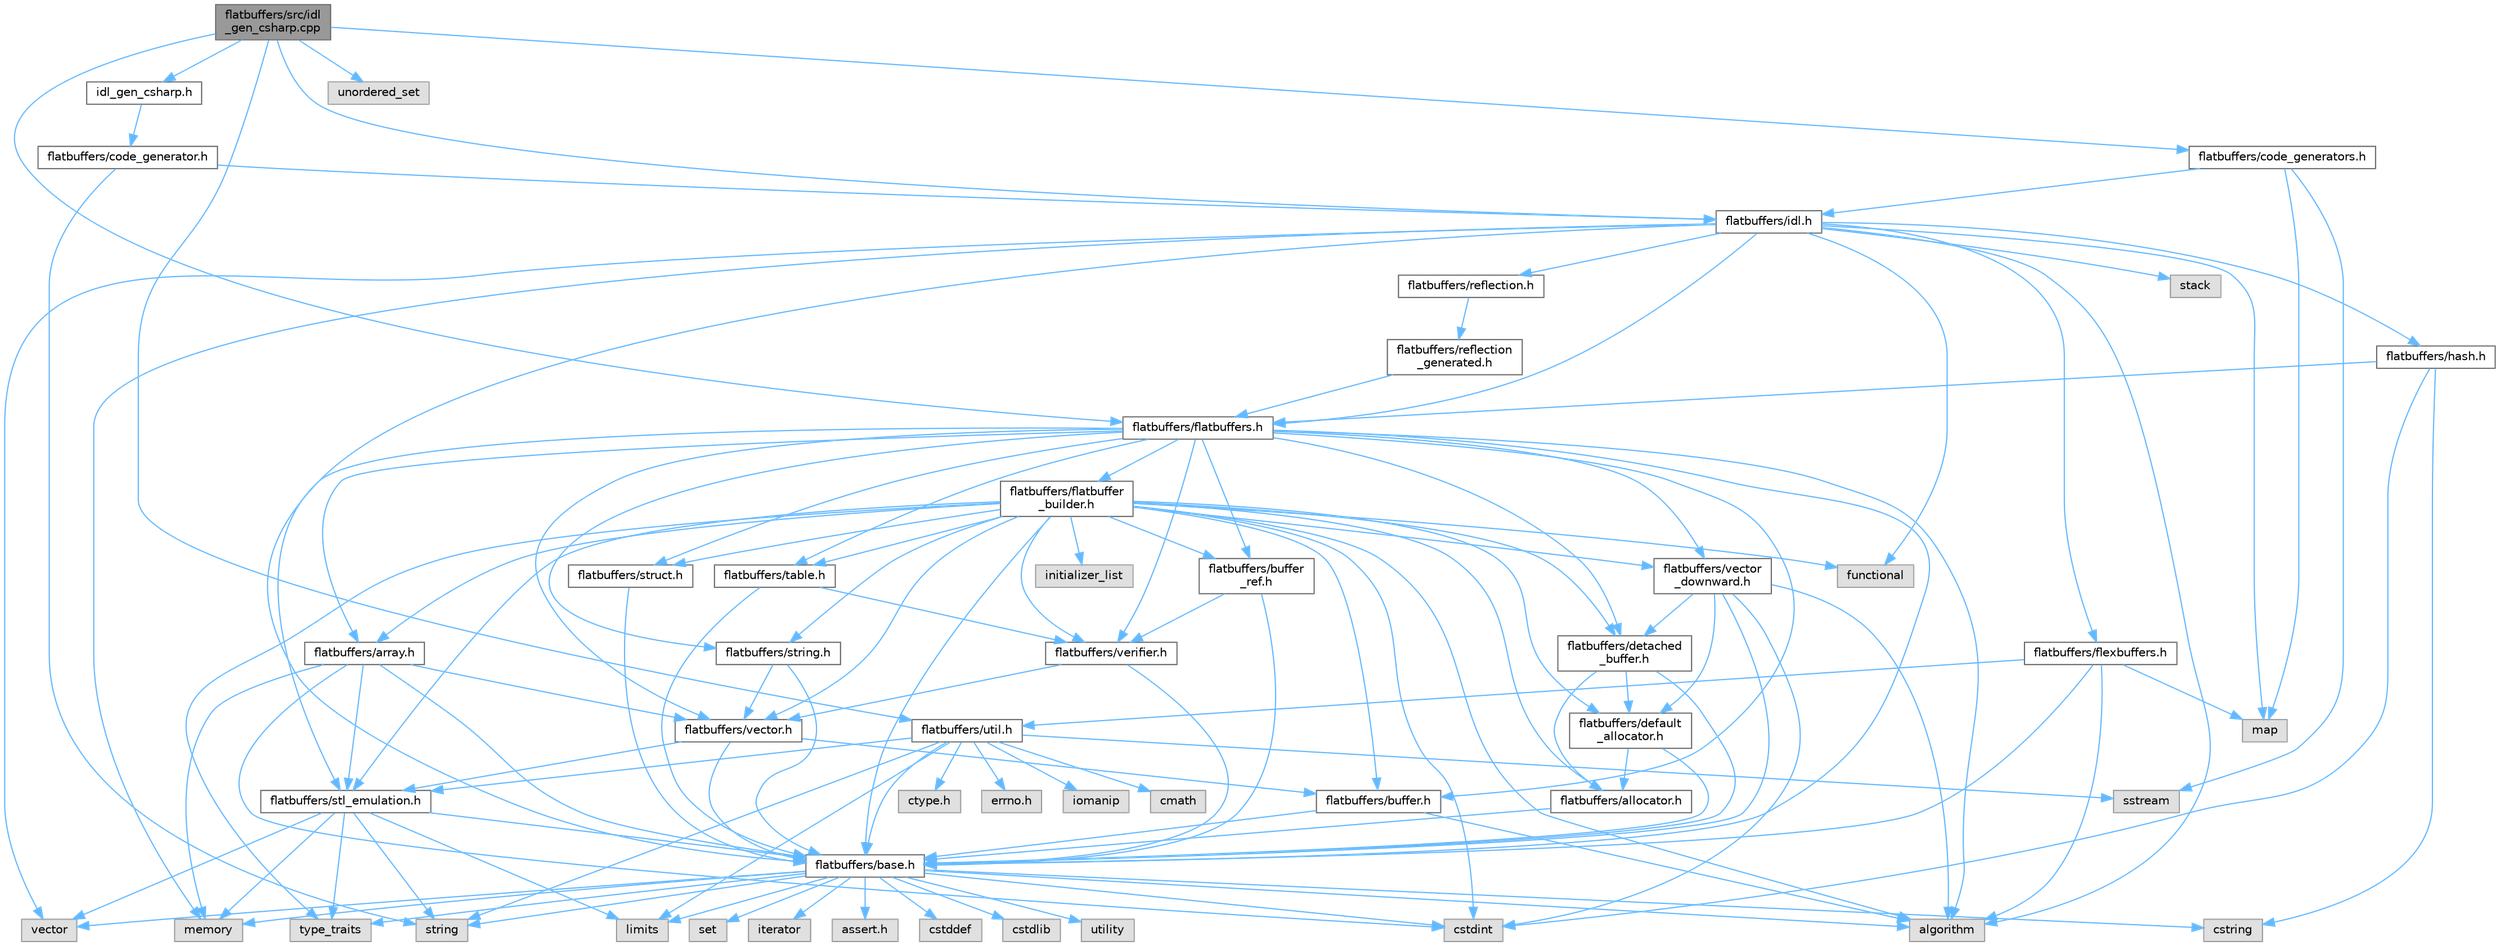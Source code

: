 digraph "flatbuffers/src/idl_gen_csharp.cpp"
{
 // LATEX_PDF_SIZE
  bgcolor="transparent";
  edge [fontname=Helvetica,fontsize=10,labelfontname=Helvetica,labelfontsize=10];
  node [fontname=Helvetica,fontsize=10,shape=box,height=0.2,width=0.4];
  Node1 [id="Node000001",label="flatbuffers/src/idl\l_gen_csharp.cpp",height=0.2,width=0.4,color="gray40", fillcolor="grey60", style="filled", fontcolor="black",tooltip=" "];
  Node1 -> Node2 [id="edge125_Node000001_Node000002",color="steelblue1",style="solid",tooltip=" "];
  Node2 [id="Node000002",label="idl_gen_csharp.h",height=0.2,width=0.4,color="grey40", fillcolor="white", style="filled",URL="$idl__gen__csharp_8h.html",tooltip=" "];
  Node2 -> Node3 [id="edge126_Node000002_Node000003",color="steelblue1",style="solid",tooltip=" "];
  Node3 [id="Node000003",label="flatbuffers/code_generator.h",height=0.2,width=0.4,color="grey40", fillcolor="white", style="filled",URL="$code__generator_8h.html",tooltip=" "];
  Node3 -> Node4 [id="edge127_Node000003_Node000004",color="steelblue1",style="solid",tooltip=" "];
  Node4 [id="Node000004",label="string",height=0.2,width=0.4,color="grey60", fillcolor="#E0E0E0", style="filled",tooltip=" "];
  Node3 -> Node5 [id="edge128_Node000003_Node000005",color="steelblue1",style="solid",tooltip=" "];
  Node5 [id="Node000005",label="flatbuffers/idl.h",height=0.2,width=0.4,color="grey40", fillcolor="white", style="filled",URL="$idl_8h.html",tooltip=" "];
  Node5 -> Node6 [id="edge129_Node000005_Node000006",color="steelblue1",style="solid",tooltip=" "];
  Node6 [id="Node000006",label="algorithm",height=0.2,width=0.4,color="grey60", fillcolor="#E0E0E0", style="filled",tooltip=" "];
  Node5 -> Node7 [id="edge130_Node000005_Node000007",color="steelblue1",style="solid",tooltip=" "];
  Node7 [id="Node000007",label="functional",height=0.2,width=0.4,color="grey60", fillcolor="#E0E0E0", style="filled",tooltip=" "];
  Node5 -> Node8 [id="edge131_Node000005_Node000008",color="steelblue1",style="solid",tooltip=" "];
  Node8 [id="Node000008",label="map",height=0.2,width=0.4,color="grey60", fillcolor="#E0E0E0", style="filled",tooltip=" "];
  Node5 -> Node9 [id="edge132_Node000005_Node000009",color="steelblue1",style="solid",tooltip=" "];
  Node9 [id="Node000009",label="memory",height=0.2,width=0.4,color="grey60", fillcolor="#E0E0E0", style="filled",tooltip=" "];
  Node5 -> Node10 [id="edge133_Node000005_Node000010",color="steelblue1",style="solid",tooltip=" "];
  Node10 [id="Node000010",label="stack",height=0.2,width=0.4,color="grey60", fillcolor="#E0E0E0", style="filled",tooltip=" "];
  Node5 -> Node11 [id="edge134_Node000005_Node000011",color="steelblue1",style="solid",tooltip=" "];
  Node11 [id="Node000011",label="vector",height=0.2,width=0.4,color="grey60", fillcolor="#E0E0E0", style="filled",tooltip=" "];
  Node5 -> Node12 [id="edge135_Node000005_Node000012",color="steelblue1",style="solid",tooltip=" "];
  Node12 [id="Node000012",label="flatbuffers/base.h",height=0.2,width=0.4,color="grey40", fillcolor="white", style="filled",URL="$base_8h.html",tooltip=" "];
  Node12 -> Node13 [id="edge136_Node000012_Node000013",color="steelblue1",style="solid",tooltip=" "];
  Node13 [id="Node000013",label="assert.h",height=0.2,width=0.4,color="grey60", fillcolor="#E0E0E0", style="filled",tooltip=" "];
  Node12 -> Node14 [id="edge137_Node000012_Node000014",color="steelblue1",style="solid",tooltip=" "];
  Node14 [id="Node000014",label="cstdint",height=0.2,width=0.4,color="grey60", fillcolor="#E0E0E0", style="filled",tooltip=" "];
  Node12 -> Node15 [id="edge138_Node000012_Node000015",color="steelblue1",style="solid",tooltip=" "];
  Node15 [id="Node000015",label="cstddef",height=0.2,width=0.4,color="grey60", fillcolor="#E0E0E0", style="filled",tooltip=" "];
  Node12 -> Node16 [id="edge139_Node000012_Node000016",color="steelblue1",style="solid",tooltip=" "];
  Node16 [id="Node000016",label="cstdlib",height=0.2,width=0.4,color="grey60", fillcolor="#E0E0E0", style="filled",tooltip=" "];
  Node12 -> Node17 [id="edge140_Node000012_Node000017",color="steelblue1",style="solid",tooltip=" "];
  Node17 [id="Node000017",label="cstring",height=0.2,width=0.4,color="grey60", fillcolor="#E0E0E0", style="filled",tooltip=" "];
  Node12 -> Node18 [id="edge141_Node000012_Node000018",color="steelblue1",style="solid",tooltip=" "];
  Node18 [id="Node000018",label="utility",height=0.2,width=0.4,color="grey60", fillcolor="#E0E0E0", style="filled",tooltip=" "];
  Node12 -> Node4 [id="edge142_Node000012_Node000004",color="steelblue1",style="solid",tooltip=" "];
  Node12 -> Node19 [id="edge143_Node000012_Node000019",color="steelblue1",style="solid",tooltip=" "];
  Node19 [id="Node000019",label="type_traits",height=0.2,width=0.4,color="grey60", fillcolor="#E0E0E0", style="filled",tooltip=" "];
  Node12 -> Node11 [id="edge144_Node000012_Node000011",color="steelblue1",style="solid",tooltip=" "];
  Node12 -> Node20 [id="edge145_Node000012_Node000020",color="steelblue1",style="solid",tooltip=" "];
  Node20 [id="Node000020",label="set",height=0.2,width=0.4,color="grey60", fillcolor="#E0E0E0", style="filled",tooltip=" "];
  Node12 -> Node6 [id="edge146_Node000012_Node000006",color="steelblue1",style="solid",tooltip=" "];
  Node12 -> Node21 [id="edge147_Node000012_Node000021",color="steelblue1",style="solid",tooltip=" "];
  Node21 [id="Node000021",label="limits",height=0.2,width=0.4,color="grey60", fillcolor="#E0E0E0", style="filled",tooltip=" "];
  Node12 -> Node22 [id="edge148_Node000012_Node000022",color="steelblue1",style="solid",tooltip=" "];
  Node22 [id="Node000022",label="iterator",height=0.2,width=0.4,color="grey60", fillcolor="#E0E0E0", style="filled",tooltip=" "];
  Node12 -> Node9 [id="edge149_Node000012_Node000009",color="steelblue1",style="solid",tooltip=" "];
  Node5 -> Node23 [id="edge150_Node000005_Node000023",color="steelblue1",style="solid",tooltip=" "];
  Node23 [id="Node000023",label="flatbuffers/flatbuffers.h",height=0.2,width=0.4,color="grey40", fillcolor="white", style="filled",URL="$flatbuffers_8h.html",tooltip=" "];
  Node23 -> Node6 [id="edge151_Node000023_Node000006",color="steelblue1",style="solid",tooltip=" "];
  Node23 -> Node24 [id="edge152_Node000023_Node000024",color="steelblue1",style="solid",tooltip=" "];
  Node24 [id="Node000024",label="flatbuffers/array.h",height=0.2,width=0.4,color="grey40", fillcolor="white", style="filled",URL="$array_8h.html",tooltip=" "];
  Node24 -> Node14 [id="edge153_Node000024_Node000014",color="steelblue1",style="solid",tooltip=" "];
  Node24 -> Node9 [id="edge154_Node000024_Node000009",color="steelblue1",style="solid",tooltip=" "];
  Node24 -> Node12 [id="edge155_Node000024_Node000012",color="steelblue1",style="solid",tooltip=" "];
  Node24 -> Node25 [id="edge156_Node000024_Node000025",color="steelblue1",style="solid",tooltip=" "];
  Node25 [id="Node000025",label="flatbuffers/stl_emulation.h",height=0.2,width=0.4,color="grey40", fillcolor="white", style="filled",URL="$stl__emulation_8h.html",tooltip=" "];
  Node25 -> Node12 [id="edge157_Node000025_Node000012",color="steelblue1",style="solid",tooltip=" "];
  Node25 -> Node4 [id="edge158_Node000025_Node000004",color="steelblue1",style="solid",tooltip=" "];
  Node25 -> Node19 [id="edge159_Node000025_Node000019",color="steelblue1",style="solid",tooltip=" "];
  Node25 -> Node11 [id="edge160_Node000025_Node000011",color="steelblue1",style="solid",tooltip=" "];
  Node25 -> Node9 [id="edge161_Node000025_Node000009",color="steelblue1",style="solid",tooltip=" "];
  Node25 -> Node21 [id="edge162_Node000025_Node000021",color="steelblue1",style="solid",tooltip=" "];
  Node24 -> Node26 [id="edge163_Node000024_Node000026",color="steelblue1",style="solid",tooltip=" "];
  Node26 [id="Node000026",label="flatbuffers/vector.h",height=0.2,width=0.4,color="grey40", fillcolor="white", style="filled",URL="$vector_8h.html",tooltip=" "];
  Node26 -> Node12 [id="edge164_Node000026_Node000012",color="steelblue1",style="solid",tooltip=" "];
  Node26 -> Node27 [id="edge165_Node000026_Node000027",color="steelblue1",style="solid",tooltip=" "];
  Node27 [id="Node000027",label="flatbuffers/buffer.h",height=0.2,width=0.4,color="grey40", fillcolor="white", style="filled",URL="$buffer_8h.html",tooltip=" "];
  Node27 -> Node6 [id="edge166_Node000027_Node000006",color="steelblue1",style="solid",tooltip=" "];
  Node27 -> Node12 [id="edge167_Node000027_Node000012",color="steelblue1",style="solid",tooltip=" "];
  Node26 -> Node25 [id="edge168_Node000026_Node000025",color="steelblue1",style="solid",tooltip=" "];
  Node23 -> Node12 [id="edge169_Node000023_Node000012",color="steelblue1",style="solid",tooltip=" "];
  Node23 -> Node27 [id="edge170_Node000023_Node000027",color="steelblue1",style="solid",tooltip=" "];
  Node23 -> Node28 [id="edge171_Node000023_Node000028",color="steelblue1",style="solid",tooltip=" "];
  Node28 [id="Node000028",label="flatbuffers/buffer\l_ref.h",height=0.2,width=0.4,color="grey40", fillcolor="white", style="filled",URL="$buffer__ref_8h.html",tooltip=" "];
  Node28 -> Node12 [id="edge172_Node000028_Node000012",color="steelblue1",style="solid",tooltip=" "];
  Node28 -> Node29 [id="edge173_Node000028_Node000029",color="steelblue1",style="solid",tooltip=" "];
  Node29 [id="Node000029",label="flatbuffers/verifier.h",height=0.2,width=0.4,color="grey40", fillcolor="white", style="filled",URL="$verifier_8h.html",tooltip=" "];
  Node29 -> Node12 [id="edge174_Node000029_Node000012",color="steelblue1",style="solid",tooltip=" "];
  Node29 -> Node26 [id="edge175_Node000029_Node000026",color="steelblue1",style="solid",tooltip=" "];
  Node23 -> Node30 [id="edge176_Node000023_Node000030",color="steelblue1",style="solid",tooltip=" "];
  Node30 [id="Node000030",label="flatbuffers/detached\l_buffer.h",height=0.2,width=0.4,color="grey40", fillcolor="white", style="filled",URL="$detached__buffer_8h.html",tooltip=" "];
  Node30 -> Node31 [id="edge177_Node000030_Node000031",color="steelblue1",style="solid",tooltip=" "];
  Node31 [id="Node000031",label="flatbuffers/allocator.h",height=0.2,width=0.4,color="grey40", fillcolor="white", style="filled",URL="$allocator_8h.html",tooltip=" "];
  Node31 -> Node12 [id="edge178_Node000031_Node000012",color="steelblue1",style="solid",tooltip=" "];
  Node30 -> Node12 [id="edge179_Node000030_Node000012",color="steelblue1",style="solid",tooltip=" "];
  Node30 -> Node32 [id="edge180_Node000030_Node000032",color="steelblue1",style="solid",tooltip=" "];
  Node32 [id="Node000032",label="flatbuffers/default\l_allocator.h",height=0.2,width=0.4,color="grey40", fillcolor="white", style="filled",URL="$default__allocator_8h.html",tooltip=" "];
  Node32 -> Node31 [id="edge181_Node000032_Node000031",color="steelblue1",style="solid",tooltip=" "];
  Node32 -> Node12 [id="edge182_Node000032_Node000012",color="steelblue1",style="solid",tooltip=" "];
  Node23 -> Node33 [id="edge183_Node000023_Node000033",color="steelblue1",style="solid",tooltip=" "];
  Node33 [id="Node000033",label="flatbuffers/flatbuffer\l_builder.h",height=0.2,width=0.4,color="grey40", fillcolor="white", style="filled",URL="$flatbuffer__builder_8h.html",tooltip=" "];
  Node33 -> Node6 [id="edge184_Node000033_Node000006",color="steelblue1",style="solid",tooltip=" "];
  Node33 -> Node14 [id="edge185_Node000033_Node000014",color="steelblue1",style="solid",tooltip=" "];
  Node33 -> Node7 [id="edge186_Node000033_Node000007",color="steelblue1",style="solid",tooltip=" "];
  Node33 -> Node34 [id="edge187_Node000033_Node000034",color="steelblue1",style="solid",tooltip=" "];
  Node34 [id="Node000034",label="initializer_list",height=0.2,width=0.4,color="grey60", fillcolor="#E0E0E0", style="filled",tooltip=" "];
  Node33 -> Node19 [id="edge188_Node000033_Node000019",color="steelblue1",style="solid",tooltip=" "];
  Node33 -> Node31 [id="edge189_Node000033_Node000031",color="steelblue1",style="solid",tooltip=" "];
  Node33 -> Node24 [id="edge190_Node000033_Node000024",color="steelblue1",style="solid",tooltip=" "];
  Node33 -> Node12 [id="edge191_Node000033_Node000012",color="steelblue1",style="solid",tooltip=" "];
  Node33 -> Node27 [id="edge192_Node000033_Node000027",color="steelblue1",style="solid",tooltip=" "];
  Node33 -> Node28 [id="edge193_Node000033_Node000028",color="steelblue1",style="solid",tooltip=" "];
  Node33 -> Node32 [id="edge194_Node000033_Node000032",color="steelblue1",style="solid",tooltip=" "];
  Node33 -> Node30 [id="edge195_Node000033_Node000030",color="steelblue1",style="solid",tooltip=" "];
  Node33 -> Node25 [id="edge196_Node000033_Node000025",color="steelblue1",style="solid",tooltip=" "];
  Node33 -> Node35 [id="edge197_Node000033_Node000035",color="steelblue1",style="solid",tooltip=" "];
  Node35 [id="Node000035",label="flatbuffers/string.h",height=0.2,width=0.4,color="grey40", fillcolor="white", style="filled",URL="$string_8h.html",tooltip=" "];
  Node35 -> Node12 [id="edge198_Node000035_Node000012",color="steelblue1",style="solid",tooltip=" "];
  Node35 -> Node26 [id="edge199_Node000035_Node000026",color="steelblue1",style="solid",tooltip=" "];
  Node33 -> Node36 [id="edge200_Node000033_Node000036",color="steelblue1",style="solid",tooltip=" "];
  Node36 [id="Node000036",label="flatbuffers/struct.h",height=0.2,width=0.4,color="grey40", fillcolor="white", style="filled",URL="$struct_8h.html",tooltip=" "];
  Node36 -> Node12 [id="edge201_Node000036_Node000012",color="steelblue1",style="solid",tooltip=" "];
  Node33 -> Node37 [id="edge202_Node000033_Node000037",color="steelblue1",style="solid",tooltip=" "];
  Node37 [id="Node000037",label="flatbuffers/table.h",height=0.2,width=0.4,color="grey40", fillcolor="white", style="filled",URL="$table_8h.html",tooltip=" "];
  Node37 -> Node12 [id="edge203_Node000037_Node000012",color="steelblue1",style="solid",tooltip=" "];
  Node37 -> Node29 [id="edge204_Node000037_Node000029",color="steelblue1",style="solid",tooltip=" "];
  Node33 -> Node26 [id="edge205_Node000033_Node000026",color="steelblue1",style="solid",tooltip=" "];
  Node33 -> Node38 [id="edge206_Node000033_Node000038",color="steelblue1",style="solid",tooltip=" "];
  Node38 [id="Node000038",label="flatbuffers/vector\l_downward.h",height=0.2,width=0.4,color="grey40", fillcolor="white", style="filled",URL="$vector__downward_8h.html",tooltip=" "];
  Node38 -> Node6 [id="edge207_Node000038_Node000006",color="steelblue1",style="solid",tooltip=" "];
  Node38 -> Node14 [id="edge208_Node000038_Node000014",color="steelblue1",style="solid",tooltip=" "];
  Node38 -> Node12 [id="edge209_Node000038_Node000012",color="steelblue1",style="solid",tooltip=" "];
  Node38 -> Node32 [id="edge210_Node000038_Node000032",color="steelblue1",style="solid",tooltip=" "];
  Node38 -> Node30 [id="edge211_Node000038_Node000030",color="steelblue1",style="solid",tooltip=" "];
  Node33 -> Node29 [id="edge212_Node000033_Node000029",color="steelblue1",style="solid",tooltip=" "];
  Node23 -> Node25 [id="edge213_Node000023_Node000025",color="steelblue1",style="solid",tooltip=" "];
  Node23 -> Node35 [id="edge214_Node000023_Node000035",color="steelblue1",style="solid",tooltip=" "];
  Node23 -> Node36 [id="edge215_Node000023_Node000036",color="steelblue1",style="solid",tooltip=" "];
  Node23 -> Node37 [id="edge216_Node000023_Node000037",color="steelblue1",style="solid",tooltip=" "];
  Node23 -> Node26 [id="edge217_Node000023_Node000026",color="steelblue1",style="solid",tooltip=" "];
  Node23 -> Node38 [id="edge218_Node000023_Node000038",color="steelblue1",style="solid",tooltip=" "];
  Node23 -> Node29 [id="edge219_Node000023_Node000029",color="steelblue1",style="solid",tooltip=" "];
  Node5 -> Node39 [id="edge220_Node000005_Node000039",color="steelblue1",style="solid",tooltip=" "];
  Node39 [id="Node000039",label="flatbuffers/flexbuffers.h",height=0.2,width=0.4,color="grey40", fillcolor="white", style="filled",URL="$flexbuffers_8h.html",tooltip=" "];
  Node39 -> Node6 [id="edge221_Node000039_Node000006",color="steelblue1",style="solid",tooltip=" "];
  Node39 -> Node8 [id="edge222_Node000039_Node000008",color="steelblue1",style="solid",tooltip=" "];
  Node39 -> Node12 [id="edge223_Node000039_Node000012",color="steelblue1",style="solid",tooltip=" "];
  Node39 -> Node40 [id="edge224_Node000039_Node000040",color="steelblue1",style="solid",tooltip=" "];
  Node40 [id="Node000040",label="flatbuffers/util.h",height=0.2,width=0.4,color="grey40", fillcolor="white", style="filled",URL="$util_8h.html",tooltip=" "];
  Node40 -> Node41 [id="edge225_Node000040_Node000041",color="steelblue1",style="solid",tooltip=" "];
  Node41 [id="Node000041",label="ctype.h",height=0.2,width=0.4,color="grey60", fillcolor="#E0E0E0", style="filled",tooltip=" "];
  Node40 -> Node42 [id="edge226_Node000040_Node000042",color="steelblue1",style="solid",tooltip=" "];
  Node42 [id="Node000042",label="errno.h",height=0.2,width=0.4,color="grey60", fillcolor="#E0E0E0", style="filled",tooltip=" "];
  Node40 -> Node12 [id="edge227_Node000040_Node000012",color="steelblue1",style="solid",tooltip=" "];
  Node40 -> Node25 [id="edge228_Node000040_Node000025",color="steelblue1",style="solid",tooltip=" "];
  Node40 -> Node43 [id="edge229_Node000040_Node000043",color="steelblue1",style="solid",tooltip=" "];
  Node43 [id="Node000043",label="iomanip",height=0.2,width=0.4,color="grey60", fillcolor="#E0E0E0", style="filled",tooltip=" "];
  Node40 -> Node44 [id="edge230_Node000040_Node000044",color="steelblue1",style="solid",tooltip=" "];
  Node44 [id="Node000044",label="sstream",height=0.2,width=0.4,color="grey60", fillcolor="#E0E0E0", style="filled",tooltip=" "];
  Node40 -> Node45 [id="edge231_Node000040_Node000045",color="steelblue1",style="solid",tooltip=" "];
  Node45 [id="Node000045",label="cmath",height=0.2,width=0.4,color="grey60", fillcolor="#E0E0E0", style="filled",tooltip=" "];
  Node40 -> Node21 [id="edge232_Node000040_Node000021",color="steelblue1",style="solid",tooltip=" "];
  Node40 -> Node4 [id="edge233_Node000040_Node000004",color="steelblue1",style="solid",tooltip=" "];
  Node5 -> Node46 [id="edge234_Node000005_Node000046",color="steelblue1",style="solid",tooltip=" "];
  Node46 [id="Node000046",label="flatbuffers/hash.h",height=0.2,width=0.4,color="grey40", fillcolor="white", style="filled",URL="$hash_8h.html",tooltip=" "];
  Node46 -> Node14 [id="edge235_Node000046_Node000014",color="steelblue1",style="solid",tooltip=" "];
  Node46 -> Node17 [id="edge236_Node000046_Node000017",color="steelblue1",style="solid",tooltip=" "];
  Node46 -> Node23 [id="edge237_Node000046_Node000023",color="steelblue1",style="solid",tooltip=" "];
  Node5 -> Node47 [id="edge238_Node000005_Node000047",color="steelblue1",style="solid",tooltip=" "];
  Node47 [id="Node000047",label="flatbuffers/reflection.h",height=0.2,width=0.4,color="grey40", fillcolor="white", style="filled",URL="$reflection_8h.html",tooltip=" "];
  Node47 -> Node48 [id="edge239_Node000047_Node000048",color="steelblue1",style="solid",tooltip=" "];
  Node48 [id="Node000048",label="flatbuffers/reflection\l_generated.h",height=0.2,width=0.4,color="grey40", fillcolor="white", style="filled",URL="$reflection__generated_8h.html",tooltip=" "];
  Node48 -> Node23 [id="edge240_Node000048_Node000023",color="steelblue1",style="solid",tooltip=" "];
  Node1 -> Node49 [id="edge241_Node000001_Node000049",color="steelblue1",style="solid",tooltip=" "];
  Node49 [id="Node000049",label="unordered_set",height=0.2,width=0.4,color="grey60", fillcolor="#E0E0E0", style="filled",tooltip=" "];
  Node1 -> Node50 [id="edge242_Node000001_Node000050",color="steelblue1",style="solid",tooltip=" "];
  Node50 [id="Node000050",label="flatbuffers/code_generators.h",height=0.2,width=0.4,color="grey40", fillcolor="white", style="filled",URL="$code__generators_8h.html",tooltip=" "];
  Node50 -> Node8 [id="edge243_Node000050_Node000008",color="steelblue1",style="solid",tooltip=" "];
  Node50 -> Node44 [id="edge244_Node000050_Node000044",color="steelblue1",style="solid",tooltip=" "];
  Node50 -> Node5 [id="edge245_Node000050_Node000005",color="steelblue1",style="solid",tooltip=" "];
  Node1 -> Node23 [id="edge246_Node000001_Node000023",color="steelblue1",style="solid",tooltip=" "];
  Node1 -> Node5 [id="edge247_Node000001_Node000005",color="steelblue1",style="solid",tooltip=" "];
  Node1 -> Node40 [id="edge248_Node000001_Node000040",color="steelblue1",style="solid",tooltip=" "];
}
